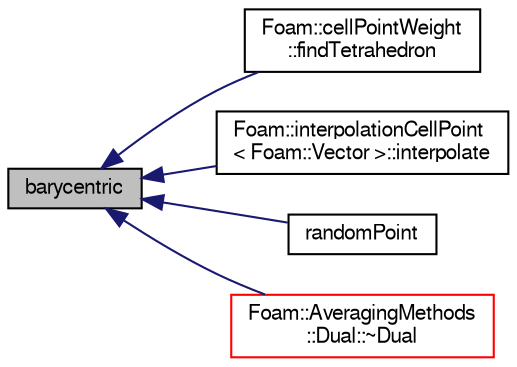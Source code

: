 digraph "barycentric"
{
  bgcolor="transparent";
  edge [fontname="FreeSans",fontsize="10",labelfontname="FreeSans",labelfontsize="10"];
  node [fontname="FreeSans",fontsize="10",shape=record];
  rankdir="LR";
  Node280 [label="barycentric",height=0.2,width=0.4,color="black", fillcolor="grey75", style="filled", fontcolor="black"];
  Node280 -> Node281 [dir="back",color="midnightblue",fontsize="10",style="solid",fontname="FreeSans"];
  Node281 [label="Foam::cellPointWeight\l::findTetrahedron",height=0.2,width=0.4,color="black",URL="$a22922.html#aecec3ccb37ced505c339363e0803800a"];
  Node280 -> Node282 [dir="back",color="midnightblue",fontsize="10",style="solid",fontname="FreeSans"];
  Node282 [label="Foam::interpolationCellPoint\l\< Foam::Vector \>::interpolate",height=0.2,width=0.4,color="black",URL="$a22926.html#a2aa471347e771a266bcb702f1d5b7469",tooltip="Interpolate field to the given point in the tetrahedron. "];
  Node280 -> Node283 [dir="back",color="midnightblue",fontsize="10",style="solid",fontname="FreeSans"];
  Node283 [label="randomPoint",height=0.2,width=0.4,color="black",URL="$a27586.html#a1546216f63c8545b32f205686e26a75d",tooltip="Return a random point in the tetrahedron from a. "];
  Node280 -> Node284 [dir="back",color="midnightblue",fontsize="10",style="solid",fontname="FreeSans"];
  Node284 [label="Foam::AveragingMethods\l::Dual::~Dual",height=0.2,width=0.4,color="red",URL="$a24210.html#a5c08eca007ade69ea650619db86d50b6",tooltip="Destructor. "];
}
